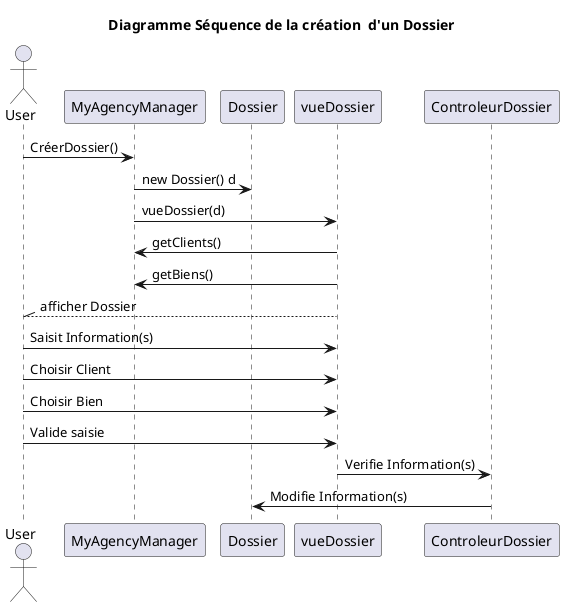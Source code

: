 @startuml

title Diagramme Séquence de la création  d'un Dossier

actor User as U
U -> MyAgencyManager :CréerDossier()

MyAgencyManager -> Dossier :new Dossier() d
MyAgencyManager -> vueDossier : vueDossier(d)

vueDossier -> MyAgencyManager : getClients()
vueDossier -> MyAgencyManager : getBiens()

U //-- vueDossier :afficher Dossier

U -> vueDossier :Saisit Information(s)
U -> vueDossier :Choisir Client
U -> vueDossier :Choisir Bien

U -> vueDossier :Valide saisie

vueDossier -> ControleurDossier :Verifie Information(s)

ControleurDossier -> Dossier :Modifie Information(s)
@enduml
